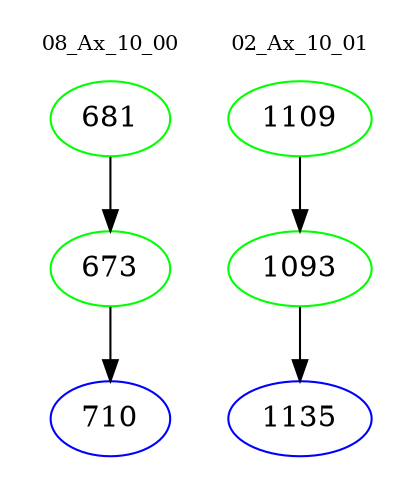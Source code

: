 digraph{
subgraph cluster_0 {
color = white
label = "08_Ax_10_00";
fontsize=10;
T0_681 [label="681", color="green"]
T0_681 -> T0_673 [color="black"]
T0_673 [label="673", color="green"]
T0_673 -> T0_710 [color="black"]
T0_710 [label="710", color="blue"]
}
subgraph cluster_1 {
color = white
label = "02_Ax_10_01";
fontsize=10;
T1_1109 [label="1109", color="green"]
T1_1109 -> T1_1093 [color="black"]
T1_1093 [label="1093", color="green"]
T1_1093 -> T1_1135 [color="black"]
T1_1135 [label="1135", color="blue"]
}
}
